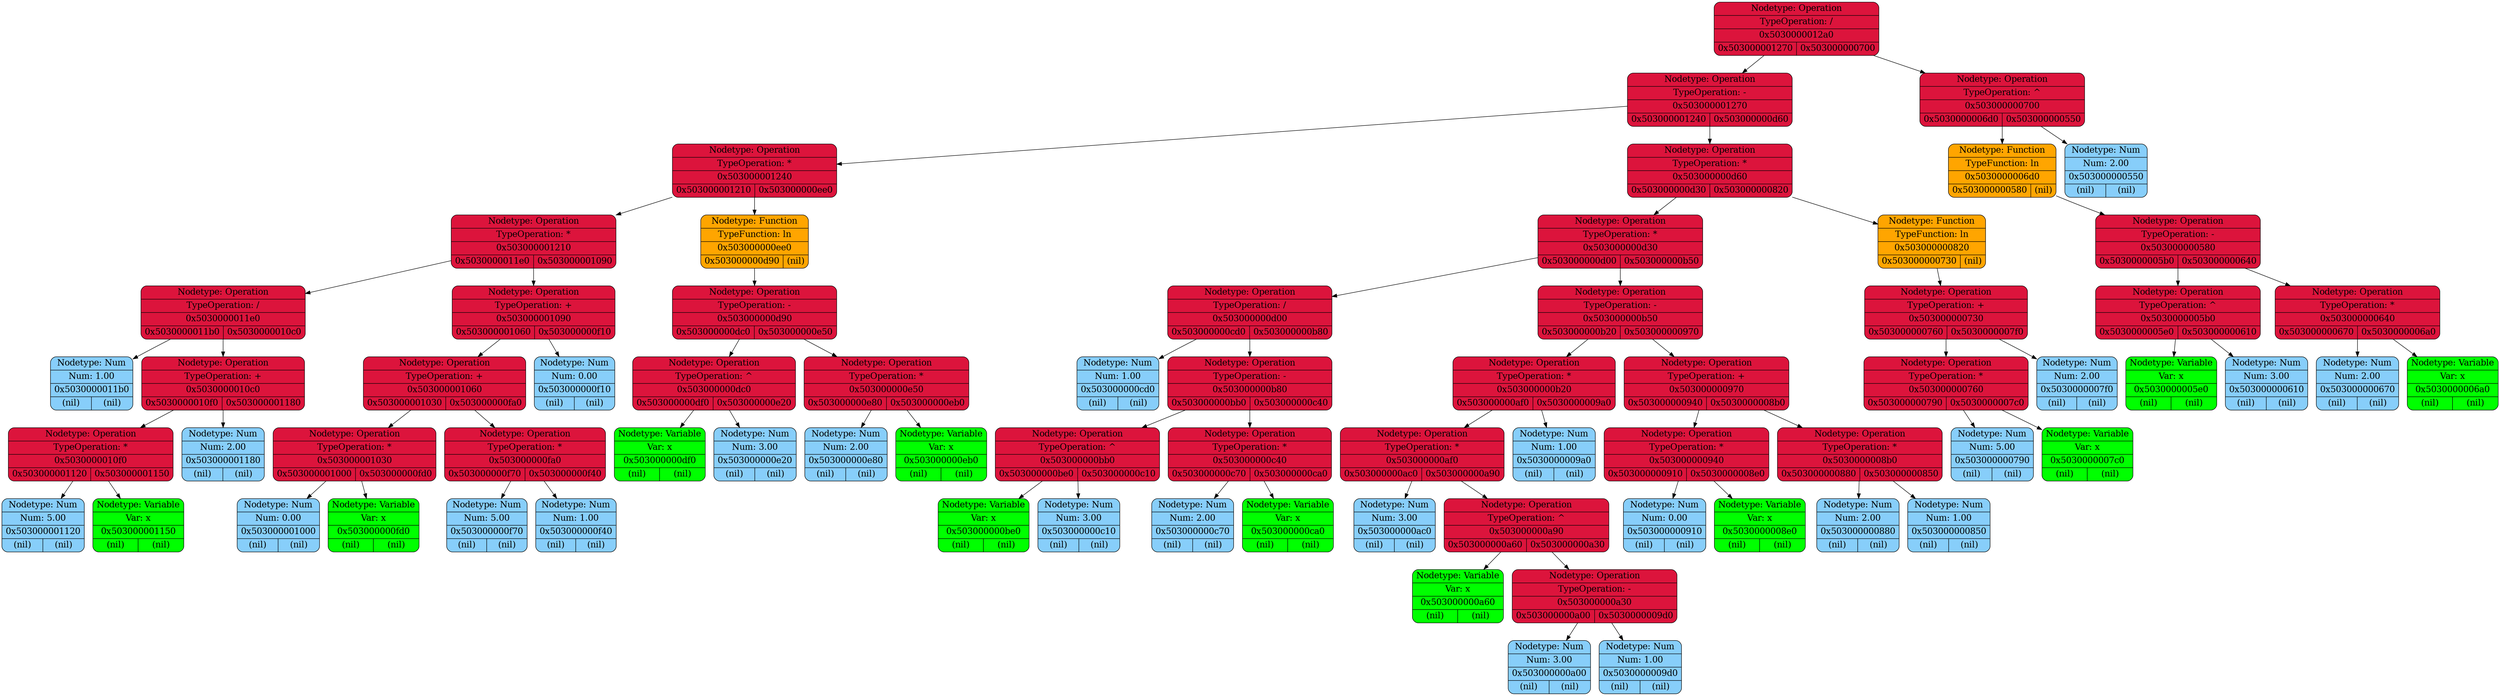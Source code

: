 digraph {
	"0x5030000012a0" [label = "{ Nodetype: Operation | TypeOperation: / | 0x5030000012a0 | { 0x503000001270 | 0x503000000700 } }", fontsize = 18, style = filled, fillcolor = crimson, shape = Mrecord]
	"0x5030000012a0" -> "0x503000001270"
	"0x503000001270" [label = "{ Nodetype: Operation | TypeOperation: - | 0x503000001270 | { 0x503000001240 | 0x503000000d60 } }", fontsize = 18, style = filled, fillcolor = crimson, shape = Mrecord]
	"0x503000001270" -> "0x503000001240"
	"0x503000001240" [label = "{ Nodetype: Operation | TypeOperation: * | 0x503000001240 | { 0x503000001210 | 0x503000000ee0 } }", fontsize = 18, style = filled, fillcolor = crimson, shape = Mrecord]
	"0x503000001240" -> "0x503000001210"
	"0x503000001210" [label = "{ Nodetype: Operation | TypeOperation: * | 0x503000001210 | { 0x5030000011e0 | 0x503000001090 } }", fontsize = 18, style = filled, fillcolor = crimson, shape = Mrecord]
	"0x503000001210" -> "0x5030000011e0"
	"0x5030000011e0" [label = "{ Nodetype: Operation | TypeOperation: / | 0x5030000011e0 | { 0x5030000011b0 | 0x5030000010c0 } }", fontsize = 18, style = filled, fillcolor = crimson, shape = Mrecord]
	"0x5030000011e0" -> "0x5030000011b0"
	"0x5030000011b0" [label = "{ Nodetype: Num | Num: 1.00 | 0x5030000011b0 | { (nil) | (nil) } }", fontsize = 18, style = filled, fillcolor = lightskyblue, shape = Mrecord]
	"0x5030000011e0" -> "0x5030000010c0"
	"0x5030000010c0" [label = "{ Nodetype: Operation | TypeOperation: + | 0x5030000010c0 | { 0x5030000010f0 | 0x503000001180 } }", fontsize = 18, style = filled, fillcolor = crimson, shape = Mrecord]
	"0x5030000010c0" -> "0x5030000010f0"
	"0x5030000010f0" [label = "{ Nodetype: Operation | TypeOperation: * | 0x5030000010f0 | { 0x503000001120 | 0x503000001150 } }", fontsize = 18, style = filled, fillcolor = crimson, shape = Mrecord]
	"0x5030000010f0" -> "0x503000001120"
	"0x503000001120" [label = "{ Nodetype: Num | Num: 5.00 | 0x503000001120 | { (nil) | (nil) } }", fontsize = 18, style = filled, fillcolor = lightskyblue, shape = Mrecord]
	"0x5030000010f0" -> "0x503000001150"
	"0x503000001150" [label = "{ Nodetype: Variable | Var: x | 0x503000001150 | { (nil) | (nil) } }", fontsize = 18, style = filled, fillcolor = green, shape = Mrecord]
	"0x5030000010c0" -> "0x503000001180"
	"0x503000001180" [label = "{ Nodetype: Num | Num: 2.00 | 0x503000001180 | { (nil) | (nil) } }", fontsize = 18, style = filled, fillcolor = lightskyblue, shape = Mrecord]
	"0x503000001210" -> "0x503000001090"
	"0x503000001090" [label = "{ Nodetype: Operation | TypeOperation: + | 0x503000001090 | { 0x503000001060 | 0x503000000f10 } }", fontsize = 18, style = filled, fillcolor = crimson, shape = Mrecord]
	"0x503000001090" -> "0x503000001060"
	"0x503000001060" [label = "{ Nodetype: Operation | TypeOperation: + | 0x503000001060 | { 0x503000001030 | 0x503000000fa0 } }", fontsize = 18, style = filled, fillcolor = crimson, shape = Mrecord]
	"0x503000001060" -> "0x503000001030"
	"0x503000001030" [label = "{ Nodetype: Operation | TypeOperation: * | 0x503000001030 | { 0x503000001000 | 0x503000000fd0 } }", fontsize = 18, style = filled, fillcolor = crimson, shape = Mrecord]
	"0x503000001030" -> "0x503000001000"
	"0x503000001000" [label = "{ Nodetype: Num | Num: 0.00 | 0x503000001000 | { (nil) | (nil) } }", fontsize = 18, style = filled, fillcolor = lightskyblue, shape = Mrecord]
	"0x503000001030" -> "0x503000000fd0"
	"0x503000000fd0" [label = "{ Nodetype: Variable | Var: x | 0x503000000fd0 | { (nil) | (nil) } }", fontsize = 18, style = filled, fillcolor = green, shape = Mrecord]
	"0x503000001060" -> "0x503000000fa0"
	"0x503000000fa0" [label = "{ Nodetype: Operation | TypeOperation: * | 0x503000000fa0 | { 0x503000000f70 | 0x503000000f40 } }", fontsize = 18, style = filled, fillcolor = crimson, shape = Mrecord]
	"0x503000000fa0" -> "0x503000000f70"
	"0x503000000f70" [label = "{ Nodetype: Num | Num: 5.00 | 0x503000000f70 | { (nil) | (nil) } }", fontsize = 18, style = filled, fillcolor = lightskyblue, shape = Mrecord]
	"0x503000000fa0" -> "0x503000000f40"
	"0x503000000f40" [label = "{ Nodetype: Num | Num: 1.00 | 0x503000000f40 | { (nil) | (nil) } }", fontsize = 18, style = filled, fillcolor = lightskyblue, shape = Mrecord]
	"0x503000001090" -> "0x503000000f10"
	"0x503000000f10" [label = "{ Nodetype: Num | Num: 0.00 | 0x503000000f10 | { (nil) | (nil) } }", fontsize = 18, style = filled, fillcolor = lightskyblue, shape = Mrecord]
	"0x503000001240" -> "0x503000000ee0"
	"0x503000000ee0" [label = "{ Nodetype: Function | TypeFunction: ln | 0x503000000ee0 | { 0x503000000d90 | (nil) } }", fontsize = 18, style = filled, fillcolor = orange, shape = Mrecord]
	"0x503000000ee0" -> "0x503000000d90"
	"0x503000000d90" [label = "{ Nodetype: Operation | TypeOperation: - | 0x503000000d90 | { 0x503000000dc0 | 0x503000000e50 } }", fontsize = 18, style = filled, fillcolor = crimson, shape = Mrecord]
	"0x503000000d90" -> "0x503000000dc0"
	"0x503000000dc0" [label = "{ Nodetype: Operation | TypeOperation: ^ | 0x503000000dc0 | { 0x503000000df0 | 0x503000000e20 } }", fontsize = 18, style = filled, fillcolor = crimson, shape = Mrecord]
	"0x503000000dc0" -> "0x503000000df0"
	"0x503000000df0" [label = "{ Nodetype: Variable | Var: x | 0x503000000df0 | { (nil) | (nil) } }", fontsize = 18, style = filled, fillcolor = green, shape = Mrecord]
	"0x503000000dc0" -> "0x503000000e20"
	"0x503000000e20" [label = "{ Nodetype: Num | Num: 3.00 | 0x503000000e20 | { (nil) | (nil) } }", fontsize = 18, style = filled, fillcolor = lightskyblue, shape = Mrecord]
	"0x503000000d90" -> "0x503000000e50"
	"0x503000000e50" [label = "{ Nodetype: Operation | TypeOperation: * | 0x503000000e50 | { 0x503000000e80 | 0x503000000eb0 } }", fontsize = 18, style = filled, fillcolor = crimson, shape = Mrecord]
	"0x503000000e50" -> "0x503000000e80"
	"0x503000000e80" [label = "{ Nodetype: Num | Num: 2.00 | 0x503000000e80 | { (nil) | (nil) } }", fontsize = 18, style = filled, fillcolor = lightskyblue, shape = Mrecord]
	"0x503000000e50" -> "0x503000000eb0"
	"0x503000000eb0" [label = "{ Nodetype: Variable | Var: x | 0x503000000eb0 | { (nil) | (nil) } }", fontsize = 18, style = filled, fillcolor = green, shape = Mrecord]
	"0x503000001270" -> "0x503000000d60"
	"0x503000000d60" [label = "{ Nodetype: Operation | TypeOperation: * | 0x503000000d60 | { 0x503000000d30 | 0x503000000820 } }", fontsize = 18, style = filled, fillcolor = crimson, shape = Mrecord]
	"0x503000000d60" -> "0x503000000d30"
	"0x503000000d30" [label = "{ Nodetype: Operation | TypeOperation: * | 0x503000000d30 | { 0x503000000d00 | 0x503000000b50 } }", fontsize = 18, style = filled, fillcolor = crimson, shape = Mrecord]
	"0x503000000d30" -> "0x503000000d00"
	"0x503000000d00" [label = "{ Nodetype: Operation | TypeOperation: / | 0x503000000d00 | { 0x503000000cd0 | 0x503000000b80 } }", fontsize = 18, style = filled, fillcolor = crimson, shape = Mrecord]
	"0x503000000d00" -> "0x503000000cd0"
	"0x503000000cd0" [label = "{ Nodetype: Num | Num: 1.00 | 0x503000000cd0 | { (nil) | (nil) } }", fontsize = 18, style = filled, fillcolor = lightskyblue, shape = Mrecord]
	"0x503000000d00" -> "0x503000000b80"
	"0x503000000b80" [label = "{ Nodetype: Operation | TypeOperation: - | 0x503000000b80 | { 0x503000000bb0 | 0x503000000c40 } }", fontsize = 18, style = filled, fillcolor = crimson, shape = Mrecord]
	"0x503000000b80" -> "0x503000000bb0"
	"0x503000000bb0" [label = "{ Nodetype: Operation | TypeOperation: ^ | 0x503000000bb0 | { 0x503000000be0 | 0x503000000c10 } }", fontsize = 18, style = filled, fillcolor = crimson, shape = Mrecord]
	"0x503000000bb0" -> "0x503000000be0"
	"0x503000000be0" [label = "{ Nodetype: Variable | Var: x | 0x503000000be0 | { (nil) | (nil) } }", fontsize = 18, style = filled, fillcolor = green, shape = Mrecord]
	"0x503000000bb0" -> "0x503000000c10"
	"0x503000000c10" [label = "{ Nodetype: Num | Num: 3.00 | 0x503000000c10 | { (nil) | (nil) } }", fontsize = 18, style = filled, fillcolor = lightskyblue, shape = Mrecord]
	"0x503000000b80" -> "0x503000000c40"
	"0x503000000c40" [label = "{ Nodetype: Operation | TypeOperation: * | 0x503000000c40 | { 0x503000000c70 | 0x503000000ca0 } }", fontsize = 18, style = filled, fillcolor = crimson, shape = Mrecord]
	"0x503000000c40" -> "0x503000000c70"
	"0x503000000c70" [label = "{ Nodetype: Num | Num: 2.00 | 0x503000000c70 | { (nil) | (nil) } }", fontsize = 18, style = filled, fillcolor = lightskyblue, shape = Mrecord]
	"0x503000000c40" -> "0x503000000ca0"
	"0x503000000ca0" [label = "{ Nodetype: Variable | Var: x | 0x503000000ca0 | { (nil) | (nil) } }", fontsize = 18, style = filled, fillcolor = green, shape = Mrecord]
	"0x503000000d30" -> "0x503000000b50"
	"0x503000000b50" [label = "{ Nodetype: Operation | TypeOperation: - | 0x503000000b50 | { 0x503000000b20 | 0x503000000970 } }", fontsize = 18, style = filled, fillcolor = crimson, shape = Mrecord]
	"0x503000000b50" -> "0x503000000b20"
	"0x503000000b20" [label = "{ Nodetype: Operation | TypeOperation: * | 0x503000000b20 | { 0x503000000af0 | 0x5030000009a0 } }", fontsize = 18, style = filled, fillcolor = crimson, shape = Mrecord]
	"0x503000000b20" -> "0x503000000af0"
	"0x503000000af0" [label = "{ Nodetype: Operation | TypeOperation: * | 0x503000000af0 | { 0x503000000ac0 | 0x503000000a90 } }", fontsize = 18, style = filled, fillcolor = crimson, shape = Mrecord]
	"0x503000000af0" -> "0x503000000ac0"
	"0x503000000ac0" [label = "{ Nodetype: Num | Num: 3.00 | 0x503000000ac0 | { (nil) | (nil) } }", fontsize = 18, style = filled, fillcolor = lightskyblue, shape = Mrecord]
	"0x503000000af0" -> "0x503000000a90"
	"0x503000000a90" [label = "{ Nodetype: Operation | TypeOperation: ^ | 0x503000000a90 | { 0x503000000a60 | 0x503000000a30 } }", fontsize = 18, style = filled, fillcolor = crimson, shape = Mrecord]
	"0x503000000a90" -> "0x503000000a60"
	"0x503000000a60" [label = "{ Nodetype: Variable | Var: x | 0x503000000a60 | { (nil) | (nil) } }", fontsize = 18, style = filled, fillcolor = green, shape = Mrecord]
	"0x503000000a90" -> "0x503000000a30"
	"0x503000000a30" [label = "{ Nodetype: Operation | TypeOperation: - | 0x503000000a30 | { 0x503000000a00 | 0x5030000009d0 } }", fontsize = 18, style = filled, fillcolor = crimson, shape = Mrecord]
	"0x503000000a30" -> "0x503000000a00"
	"0x503000000a00" [label = "{ Nodetype: Num | Num: 3.00 | 0x503000000a00 | { (nil) | (nil) } }", fontsize = 18, style = filled, fillcolor = lightskyblue, shape = Mrecord]
	"0x503000000a30" -> "0x5030000009d0"
	"0x5030000009d0" [label = "{ Nodetype: Num | Num: 1.00 | 0x5030000009d0 | { (nil) | (nil) } }", fontsize = 18, style = filled, fillcolor = lightskyblue, shape = Mrecord]
	"0x503000000b20" -> "0x5030000009a0"
	"0x5030000009a0" [label = "{ Nodetype: Num | Num: 1.00 | 0x5030000009a0 | { (nil) | (nil) } }", fontsize = 18, style = filled, fillcolor = lightskyblue, shape = Mrecord]
	"0x503000000b50" -> "0x503000000970"
	"0x503000000970" [label = "{ Nodetype: Operation | TypeOperation: + | 0x503000000970 | { 0x503000000940 | 0x5030000008b0 } }", fontsize = 18, style = filled, fillcolor = crimson, shape = Mrecord]
	"0x503000000970" -> "0x503000000940"
	"0x503000000940" [label = "{ Nodetype: Operation | TypeOperation: * | 0x503000000940 | { 0x503000000910 | 0x5030000008e0 } }", fontsize = 18, style = filled, fillcolor = crimson, shape = Mrecord]
	"0x503000000940" -> "0x503000000910"
	"0x503000000910" [label = "{ Nodetype: Num | Num: 0.00 | 0x503000000910 | { (nil) | (nil) } }", fontsize = 18, style = filled, fillcolor = lightskyblue, shape = Mrecord]
	"0x503000000940" -> "0x5030000008e0"
	"0x5030000008e0" [label = "{ Nodetype: Variable | Var: x | 0x5030000008e0 | { (nil) | (nil) } }", fontsize = 18, style = filled, fillcolor = green, shape = Mrecord]
	"0x503000000970" -> "0x5030000008b0"
	"0x5030000008b0" [label = "{ Nodetype: Operation | TypeOperation: * | 0x5030000008b0 | { 0x503000000880 | 0x503000000850 } }", fontsize = 18, style = filled, fillcolor = crimson, shape = Mrecord]
	"0x5030000008b0" -> "0x503000000880"
	"0x503000000880" [label = "{ Nodetype: Num | Num: 2.00 | 0x503000000880 | { (nil) | (nil) } }", fontsize = 18, style = filled, fillcolor = lightskyblue, shape = Mrecord]
	"0x5030000008b0" -> "0x503000000850"
	"0x503000000850" [label = "{ Nodetype: Num | Num: 1.00 | 0x503000000850 | { (nil) | (nil) } }", fontsize = 18, style = filled, fillcolor = lightskyblue, shape = Mrecord]
	"0x503000000d60" -> "0x503000000820"
	"0x503000000820" [label = "{ Nodetype: Function | TypeFunction: ln | 0x503000000820 | { 0x503000000730 | (nil) } }", fontsize = 18, style = filled, fillcolor = orange, shape = Mrecord]
	"0x503000000820" -> "0x503000000730"
	"0x503000000730" [label = "{ Nodetype: Operation | TypeOperation: + | 0x503000000730 | { 0x503000000760 | 0x5030000007f0 } }", fontsize = 18, style = filled, fillcolor = crimson, shape = Mrecord]
	"0x503000000730" -> "0x503000000760"
	"0x503000000760" [label = "{ Nodetype: Operation | TypeOperation: * | 0x503000000760 | { 0x503000000790 | 0x5030000007c0 } }", fontsize = 18, style = filled, fillcolor = crimson, shape = Mrecord]
	"0x503000000760" -> "0x503000000790"
	"0x503000000790" [label = "{ Nodetype: Num | Num: 5.00 | 0x503000000790 | { (nil) | (nil) } }", fontsize = 18, style = filled, fillcolor = lightskyblue, shape = Mrecord]
	"0x503000000760" -> "0x5030000007c0"
	"0x5030000007c0" [label = "{ Nodetype: Variable | Var: x | 0x5030000007c0 | { (nil) | (nil) } }", fontsize = 18, style = filled, fillcolor = green, shape = Mrecord]
	"0x503000000730" -> "0x5030000007f0"
	"0x5030000007f0" [label = "{ Nodetype: Num | Num: 2.00 | 0x5030000007f0 | { (nil) | (nil) } }", fontsize = 18, style = filled, fillcolor = lightskyblue, shape = Mrecord]
	"0x5030000012a0" -> "0x503000000700"
	"0x503000000700" [label = "{ Nodetype: Operation | TypeOperation: ^ | 0x503000000700 | { 0x5030000006d0 | 0x503000000550 } }", fontsize = 18, style = filled, fillcolor = crimson, shape = Mrecord]
	"0x503000000700" -> "0x5030000006d0"
	"0x5030000006d0" [label = "{ Nodetype: Function | TypeFunction: ln | 0x5030000006d0 | { 0x503000000580 | (nil) } }", fontsize = 18, style = filled, fillcolor = orange, shape = Mrecord]
	"0x5030000006d0" -> "0x503000000580"
	"0x503000000580" [label = "{ Nodetype: Operation | TypeOperation: - | 0x503000000580 | { 0x5030000005b0 | 0x503000000640 } }", fontsize = 18, style = filled, fillcolor = crimson, shape = Mrecord]
	"0x503000000580" -> "0x5030000005b0"
	"0x5030000005b0" [label = "{ Nodetype: Operation | TypeOperation: ^ | 0x5030000005b0 | { 0x5030000005e0 | 0x503000000610 } }", fontsize = 18, style = filled, fillcolor = crimson, shape = Mrecord]
	"0x5030000005b0" -> "0x5030000005e0"
	"0x5030000005e0" [label = "{ Nodetype: Variable | Var: x | 0x5030000005e0 | { (nil) | (nil) } }", fontsize = 18, style = filled, fillcolor = green, shape = Mrecord]
	"0x5030000005b0" -> "0x503000000610"
	"0x503000000610" [label = "{ Nodetype: Num | Num: 3.00 | 0x503000000610 | { (nil) | (nil) } }", fontsize = 18, style = filled, fillcolor = lightskyblue, shape = Mrecord]
	"0x503000000580" -> "0x503000000640"
	"0x503000000640" [label = "{ Nodetype: Operation | TypeOperation: * | 0x503000000640 | { 0x503000000670 | 0x5030000006a0 } }", fontsize = 18, style = filled, fillcolor = crimson, shape = Mrecord]
	"0x503000000640" -> "0x503000000670"
	"0x503000000670" [label = "{ Nodetype: Num | Num: 2.00 | 0x503000000670 | { (nil) | (nil) } }", fontsize = 18, style = filled, fillcolor = lightskyblue, shape = Mrecord]
	"0x503000000640" -> "0x5030000006a0"
	"0x5030000006a0" [label = "{ Nodetype: Variable | Var: x | 0x5030000006a0 | { (nil) | (nil) } }", fontsize = 18, style = filled, fillcolor = green, shape = Mrecord]
	"0x503000000700" -> "0x503000000550"
	"0x503000000550" [label = "{ Nodetype: Num | Num: 2.00 | 0x503000000550 | { (nil) | (nil) } }", fontsize = 18, style = filled, fillcolor = lightskyblue, shape = Mrecord]
}
